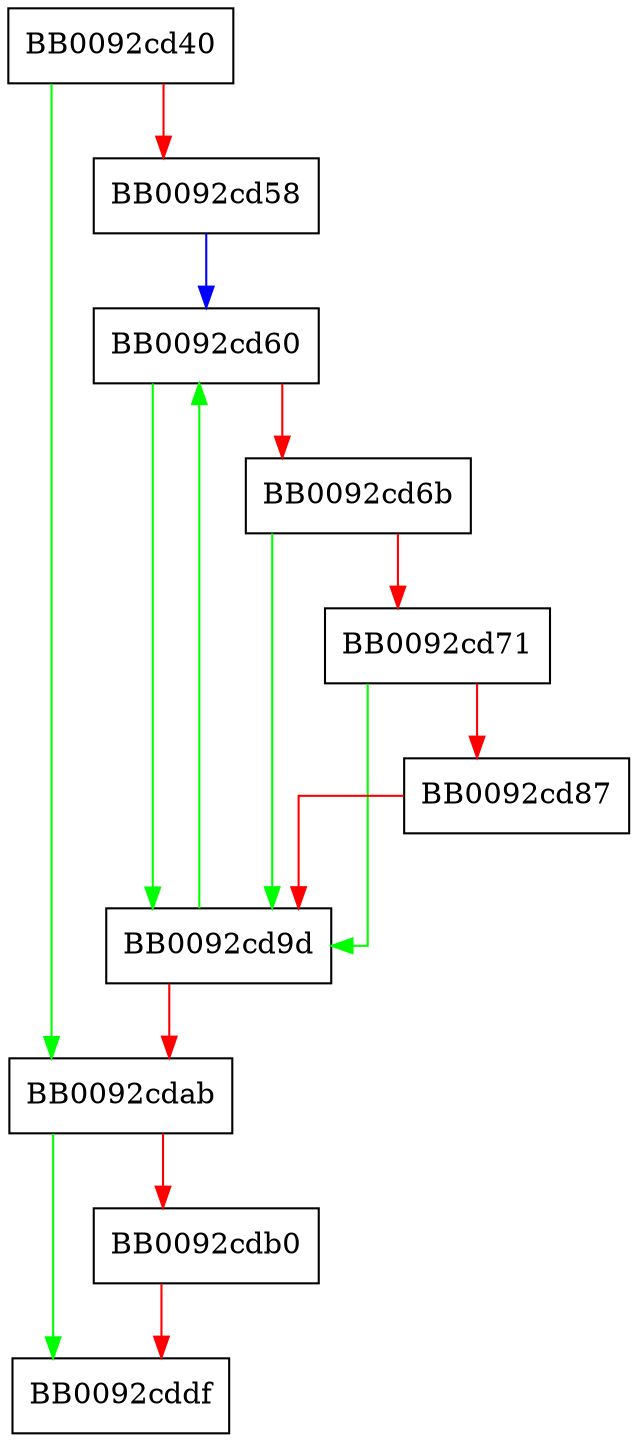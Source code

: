 digraph free_derivation {
  node [shape="box"];
  graph [splines=ortho];
  BB0092cd40 -> BB0092cdab [color="green"];
  BB0092cd40 -> BB0092cd58 [color="red"];
  BB0092cd58 -> BB0092cd60 [color="blue"];
  BB0092cd60 -> BB0092cd9d [color="green"];
  BB0092cd60 -> BB0092cd6b [color="red"];
  BB0092cd6b -> BB0092cd9d [color="green"];
  BB0092cd6b -> BB0092cd71 [color="red"];
  BB0092cd71 -> BB0092cd9d [color="green"];
  BB0092cd71 -> BB0092cd87 [color="red"];
  BB0092cd87 -> BB0092cd9d [color="red"];
  BB0092cd9d -> BB0092cd60 [color="green"];
  BB0092cd9d -> BB0092cdab [color="red"];
  BB0092cdab -> BB0092cddf [color="green"];
  BB0092cdab -> BB0092cdb0 [color="red"];
  BB0092cdb0 -> BB0092cddf [color="red"];
}